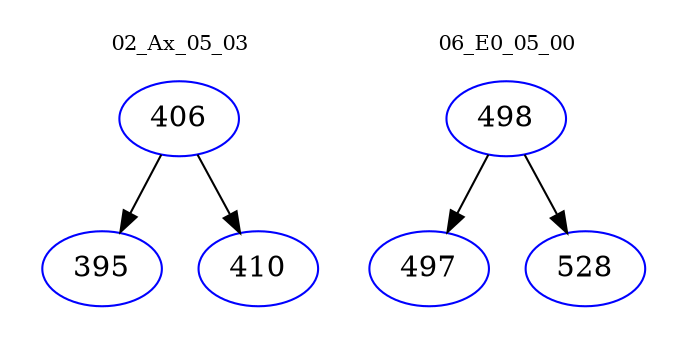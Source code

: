 digraph{
subgraph cluster_0 {
color = white
label = "02_Ax_05_03";
fontsize=10;
T0_406 [label="406", color="blue"]
T0_406 -> T0_395 [color="black"]
T0_395 [label="395", color="blue"]
T0_406 -> T0_410 [color="black"]
T0_410 [label="410", color="blue"]
}
subgraph cluster_1 {
color = white
label = "06_E0_05_00";
fontsize=10;
T1_498 [label="498", color="blue"]
T1_498 -> T1_497 [color="black"]
T1_497 [label="497", color="blue"]
T1_498 -> T1_528 [color="black"]
T1_528 [label="528", color="blue"]
}
}
